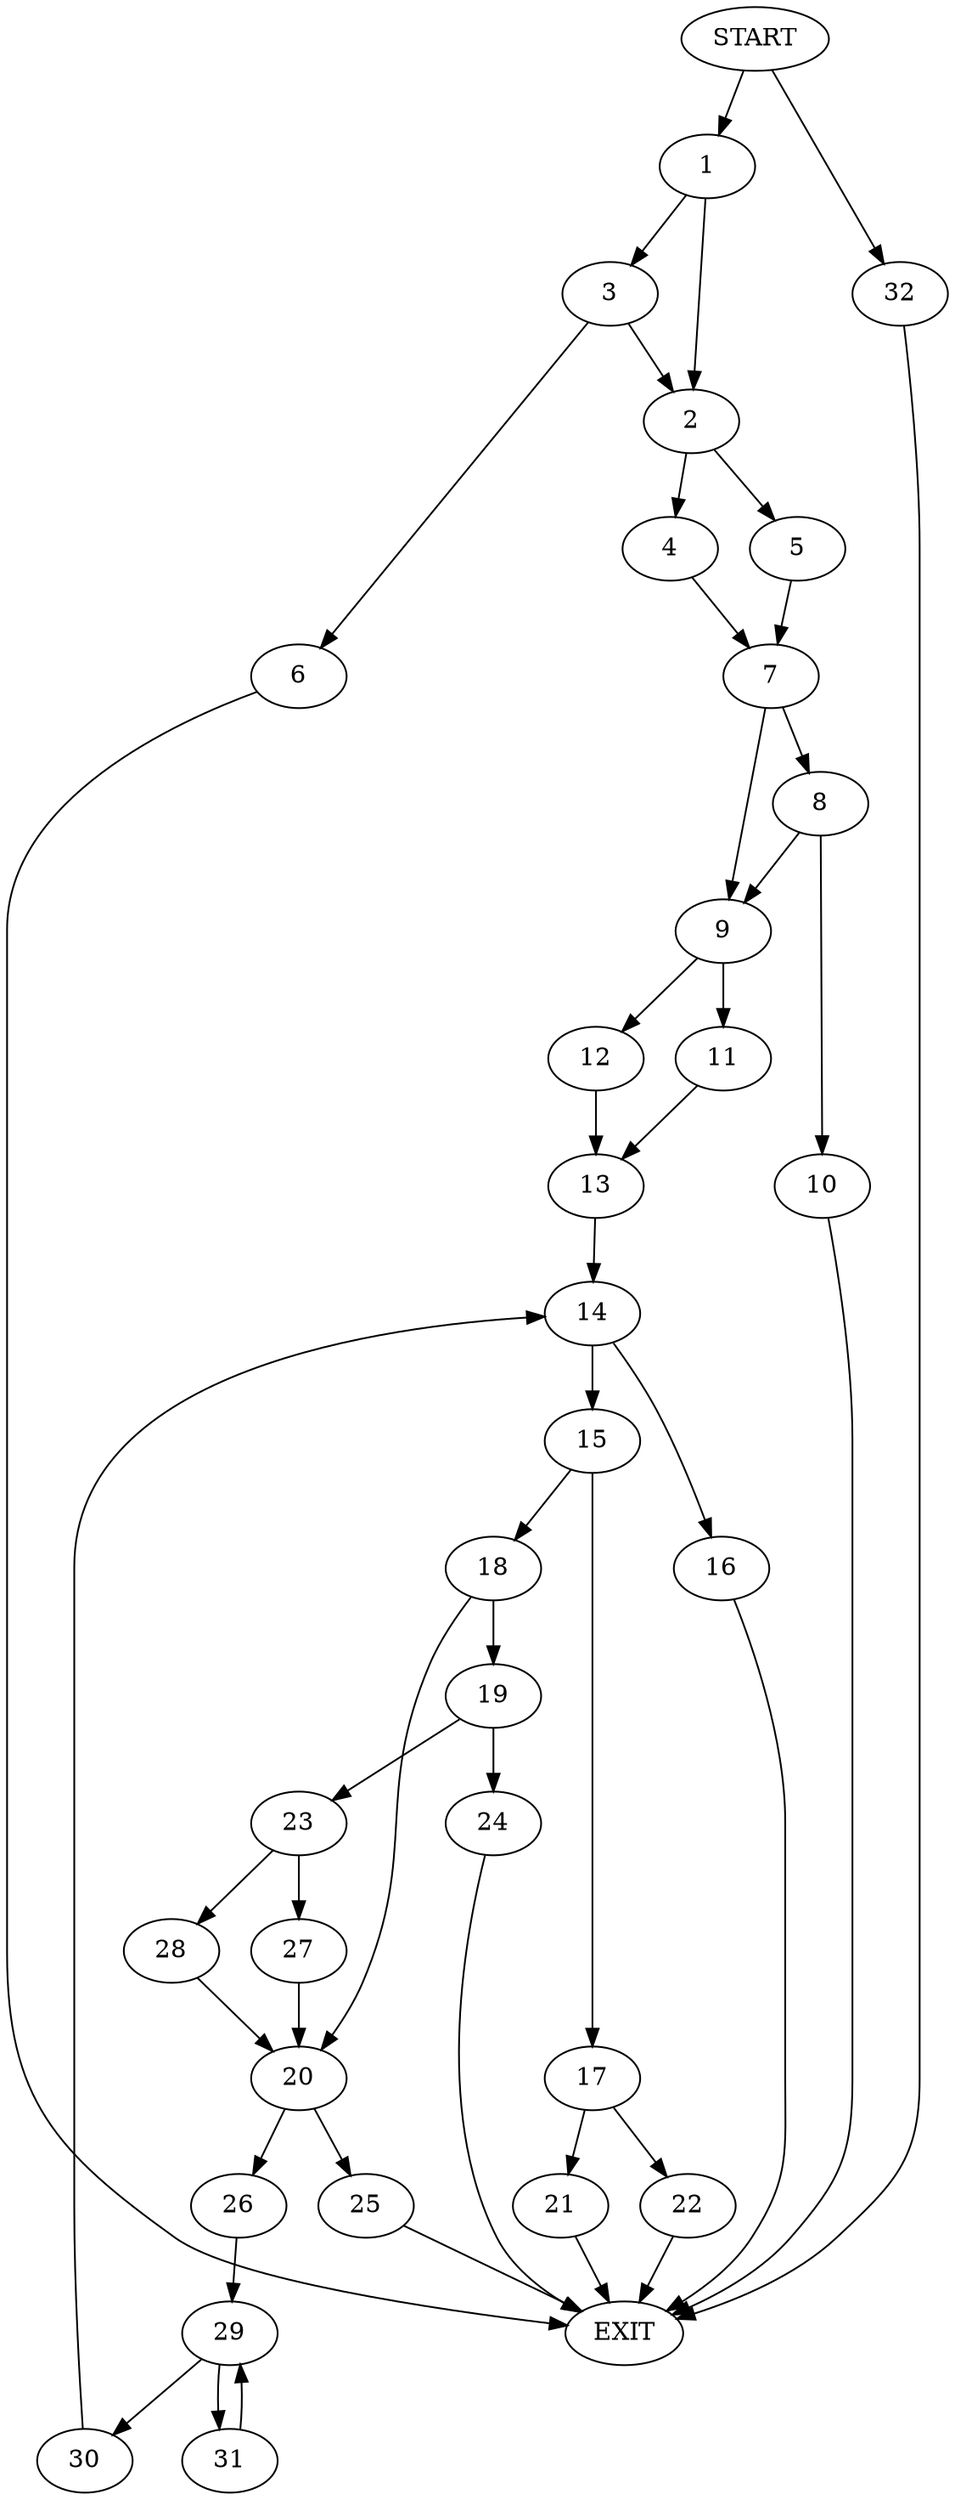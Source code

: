 digraph {
0 [label="START"]
33 [label="EXIT"]
0 -> 1
1 -> 2
1 -> 3
2 -> 4
2 -> 5
3 -> 2
3 -> 6
6 -> 33
5 -> 7
4 -> 7
7 -> 8
7 -> 9
8 -> 10
8 -> 9
9 -> 11
9 -> 12
10 -> 33
11 -> 13
12 -> 13
13 -> 14
14 -> 15
14 -> 16
15 -> 17
15 -> 18
16 -> 33
18 -> 19
18 -> 20
17 -> 21
17 -> 22
21 -> 33
22 -> 33
19 -> 23
19 -> 24
20 -> 25
20 -> 26
24 -> 33
23 -> 27
23 -> 28
28 -> 20
27 -> 20
25 -> 33
26 -> 29
29 -> 30
29 -> 31
31 -> 29
30 -> 14
0 -> 32
32 -> 33
}
